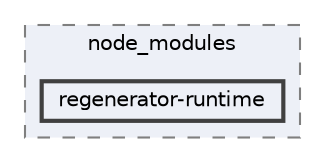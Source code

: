digraph "pkiclassroomrescheduler/src/main/frontend/node_modules/regenerator-runtime"
{
 // LATEX_PDF_SIZE
  bgcolor="transparent";
  edge [fontname=Helvetica,fontsize=10,labelfontname=Helvetica,labelfontsize=10];
  node [fontname=Helvetica,fontsize=10,shape=box,height=0.2,width=0.4];
  compound=true
  subgraph clusterdir_72953eda66ccb3a2722c28e1c3e6c23b {
    graph [ bgcolor="#edf0f7", pencolor="grey50", label="node_modules", fontname=Helvetica,fontsize=10 style="filled,dashed", URL="dir_72953eda66ccb3a2722c28e1c3e6c23b.html",tooltip=""]
  dir_1a181576aa06728b498341437958bc8a [label="regenerator-runtime", fillcolor="#edf0f7", color="grey25", style="filled,bold", URL="dir_1a181576aa06728b498341437958bc8a.html",tooltip=""];
  }
}
